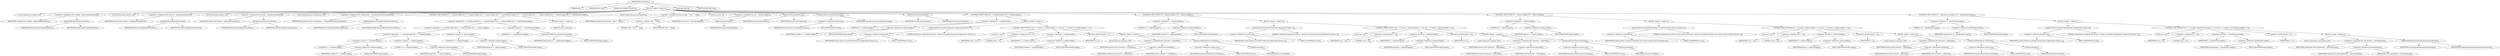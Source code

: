 digraph "displayLibrary" {  
"46" [label = <(METHOD,displayLibrary)<SUB>53</SUB>> ]
"6" [label = <(PARAM,this)<SUB>53</SUB>> ]
"47" [label = <(PARAM,final File file)<SUB>53</SUB>> ]
"48" [label = <(PARAM,final Manifest manifest)<SUB>54</SUB>> ]
"49" [label = <(BLOCK,&lt;empty&gt;,&lt;empty&gt;)<SUB>55</SUB>> ]
"50" [label = <(LOCAL,Extension[] available: ANY)> ]
"51" [label = <(&lt;operator&gt;.assignment,ANY available = getAvailable(manifest))<SUB>56</SUB>> ]
"52" [label = <(IDENTIFIER,available,ANY available = getAvailable(manifest))<SUB>56</SUB>> ]
"53" [label = <(getAvailable,getAvailable(manifest))<SUB>56</SUB>> ]
"54" [label = <(IDENTIFIER,Extension,getAvailable(manifest))<SUB>56</SUB>> ]
"55" [label = <(IDENTIFIER,manifest,getAvailable(manifest))<SUB>56</SUB>> ]
"56" [label = <(LOCAL,Extension[] required: ANY)> ]
"57" [label = <(&lt;operator&gt;.assignment,ANY required = getRequired(manifest))<SUB>57</SUB>> ]
"58" [label = <(IDENTIFIER,required,ANY required = getRequired(manifest))<SUB>57</SUB>> ]
"59" [label = <(getRequired,getRequired(manifest))<SUB>57</SUB>> ]
"60" [label = <(IDENTIFIER,Extension,getRequired(manifest))<SUB>57</SUB>> ]
"61" [label = <(IDENTIFIER,manifest,getRequired(manifest))<SUB>57</SUB>> ]
"62" [label = <(LOCAL,Extension[] options: ANY)> ]
"63" [label = <(&lt;operator&gt;.assignment,ANY options = getOptions(manifest))<SUB>58</SUB>> ]
"64" [label = <(IDENTIFIER,options,ANY options = getOptions(manifest))<SUB>58</SUB>> ]
"65" [label = <(getOptions,getOptions(manifest))<SUB>58</SUB>> ]
"66" [label = <(IDENTIFIER,Extension,getOptions(manifest))<SUB>58</SUB>> ]
"67" [label = <(IDENTIFIER,manifest,getOptions(manifest))<SUB>58</SUB>> ]
"68" [label = <(LOCAL,Specification[] specifications: ANY)> ]
"69" [label = <(&lt;operator&gt;.assignment,ANY specifications = this.getSpecifications(manifest))<SUB>59</SUB>> ]
"70" [label = <(IDENTIFIER,specifications,ANY specifications = this.getSpecifications(manifest))<SUB>59</SUB>> ]
"71" [label = <(getSpecifications,this.getSpecifications(manifest))<SUB>59</SUB>> ]
"5" [label = <(IDENTIFIER,this,this.getSpecifications(manifest))<SUB>59</SUB>> ]
"72" [label = <(IDENTIFIER,manifest,this.getSpecifications(manifest))<SUB>59</SUB>> ]
"73" [label = <(CONTROL_STRUCTURE,if (0 == available.length &amp;&amp; 0 == required.length &amp;&amp; 0 == options.length &amp;&amp; 0 == specifications.length),if (0 == available.length &amp;&amp; 0 == required.length &amp;&amp; 0 == options.length &amp;&amp; 0 == specifications.length))<SUB>61</SUB>> ]
"74" [label = <(&lt;operator&gt;.logicalAnd,0 == available.length &amp;&amp; 0 == required.length &amp;&amp; 0 == options.length &amp;&amp; 0 == specifications.length)<SUB>61</SUB>> ]
"75" [label = <(&lt;operator&gt;.logicalAnd,0 == available.length &amp;&amp; 0 == required.length &amp;&amp; 0 == options.length)<SUB>61</SUB>> ]
"76" [label = <(&lt;operator&gt;.logicalAnd,0 == available.length &amp;&amp; 0 == required.length)<SUB>61</SUB>> ]
"77" [label = <(&lt;operator&gt;.equals,0 == available.length)<SUB>61</SUB>> ]
"78" [label = <(LITERAL,0,0 == available.length)<SUB>61</SUB>> ]
"79" [label = <(&lt;operator&gt;.fieldAccess,available.length)<SUB>61</SUB>> ]
"80" [label = <(IDENTIFIER,available,0 == available.length)<SUB>61</SUB>> ]
"81" [label = <(FIELD_IDENTIFIER,length,length)<SUB>61</SUB>> ]
"82" [label = <(&lt;operator&gt;.equals,0 == required.length)<SUB>61</SUB>> ]
"83" [label = <(LITERAL,0,0 == required.length)<SUB>61</SUB>> ]
"84" [label = <(&lt;operator&gt;.fieldAccess,required.length)<SUB>61</SUB>> ]
"85" [label = <(IDENTIFIER,required,0 == required.length)<SUB>61</SUB>> ]
"86" [label = <(FIELD_IDENTIFIER,length,length)<SUB>61</SUB>> ]
"87" [label = <(&lt;operator&gt;.equals,0 == options.length)<SUB>61</SUB>> ]
"88" [label = <(LITERAL,0,0 == options.length)<SUB>61</SUB>> ]
"89" [label = <(&lt;operator&gt;.fieldAccess,options.length)<SUB>61</SUB>> ]
"90" [label = <(IDENTIFIER,options,0 == options.length)<SUB>61</SUB>> ]
"91" [label = <(FIELD_IDENTIFIER,length,length)<SUB>61</SUB>> ]
"92" [label = <(&lt;operator&gt;.equals,0 == specifications.length)<SUB>62</SUB>> ]
"93" [label = <(LITERAL,0,0 == specifications.length)<SUB>62</SUB>> ]
"94" [label = <(&lt;operator&gt;.fieldAccess,specifications.length)<SUB>62</SUB>> ]
"95" [label = <(IDENTIFIER,specifications,0 == specifications.length)<SUB>62</SUB>> ]
"96" [label = <(FIELD_IDENTIFIER,length,length)<SUB>62</SUB>> ]
"97" [label = <(BLOCK,&lt;empty&gt;,&lt;empty&gt;)<SUB>62</SUB>> ]
"98" [label = <(RETURN,return;,return;)<SUB>63</SUB>> ]
"99" [label = <(LOCAL,String message: java.lang.String)> ]
"100" [label = <(&lt;operator&gt;.assignment,String message = &quot;File: &quot; + file)<SUB>66</SUB>> ]
"101" [label = <(IDENTIFIER,message,String message = &quot;File: &quot; + file)<SUB>66</SUB>> ]
"102" [label = <(&lt;operator&gt;.addition,&quot;File: &quot; + file)<SUB>66</SUB>> ]
"103" [label = <(LITERAL,&quot;File: &quot;,&quot;File: &quot; + file)<SUB>66</SUB>> ]
"104" [label = <(IDENTIFIER,file,&quot;File: &quot; + file)<SUB>66</SUB>> ]
"105" [label = <(LOCAL,int size: int)> ]
"106" [label = <(&lt;operator&gt;.assignment,int size = message.length())<SUB>67</SUB>> ]
"107" [label = <(IDENTIFIER,size,int size = message.length())<SUB>67</SUB>> ]
"108" [label = <(length,message.length())<SUB>67</SUB>> ]
"109" [label = <(IDENTIFIER,message,message.length())<SUB>67</SUB>> ]
"110" [label = <(printLine,this.printLine(size))<SUB>68</SUB>> ]
"7" [label = <(IDENTIFIER,this,this.printLine(size))<SUB>68</SUB>> ]
"111" [label = <(IDENTIFIER,size,this.printLine(size))<SUB>68</SUB>> ]
"112" [label = <(println,System.out.println(message))<SUB>69</SUB>> ]
"113" [label = <(&lt;operator&gt;.fieldAccess,System.out)<SUB>69</SUB>> ]
"114" [label = <(IDENTIFIER,System,System.out.println(message))<SUB>69</SUB>> ]
"115" [label = <(FIELD_IDENTIFIER,out,out)<SUB>69</SUB>> ]
"116" [label = <(IDENTIFIER,message,System.out.println(message))<SUB>69</SUB>> ]
"117" [label = <(printLine,this.printLine(size))<SUB>70</SUB>> ]
"8" [label = <(IDENTIFIER,this,this.printLine(size))<SUB>70</SUB>> ]
"118" [label = <(IDENTIFIER,size,this.printLine(size))<SUB>70</SUB>> ]
"119" [label = <(CONTROL_STRUCTURE,if (0 != available.length),if (0 != available.length))<SUB>71</SUB>> ]
"120" [label = <(&lt;operator&gt;.notEquals,0 != available.length)<SUB>71</SUB>> ]
"121" [label = <(LITERAL,0,0 != available.length)<SUB>71</SUB>> ]
"122" [label = <(&lt;operator&gt;.fieldAccess,available.length)<SUB>71</SUB>> ]
"123" [label = <(IDENTIFIER,available,0 != available.length)<SUB>71</SUB>> ]
"124" [label = <(FIELD_IDENTIFIER,length,length)<SUB>71</SUB>> ]
"125" [label = <(BLOCK,&lt;empty&gt;,&lt;empty&gt;)<SUB>71</SUB>> ]
"126" [label = <(println,System.out.println(&quot;Extensions Supported By Library:&quot;))<SUB>72</SUB>> ]
"127" [label = <(&lt;operator&gt;.fieldAccess,System.out)<SUB>72</SUB>> ]
"128" [label = <(IDENTIFIER,System,System.out.println(&quot;Extensions Supported By Library:&quot;))<SUB>72</SUB>> ]
"129" [label = <(FIELD_IDENTIFIER,out,out)<SUB>72</SUB>> ]
"130" [label = <(LITERAL,&quot;Extensions Supported By Library:&quot;,System.out.println(&quot;Extensions Supported By Library:&quot;))<SUB>72</SUB>> ]
"131" [label = <(CONTROL_STRUCTURE,for (int i = 0; Some(i &lt; available.length); i++),for (int i = 0; Some(i &lt; available.length); i++))<SUB>73</SUB>> ]
"132" [label = <(LOCAL,int i: int)> ]
"133" [label = <(&lt;operator&gt;.assignment,int i = 0)<SUB>73</SUB>> ]
"134" [label = <(IDENTIFIER,i,int i = 0)<SUB>73</SUB>> ]
"135" [label = <(LITERAL,0,int i = 0)<SUB>73</SUB>> ]
"136" [label = <(&lt;operator&gt;.lessThan,i &lt; available.length)<SUB>73</SUB>> ]
"137" [label = <(IDENTIFIER,i,i &lt; available.length)<SUB>73</SUB>> ]
"138" [label = <(&lt;operator&gt;.fieldAccess,available.length)<SUB>73</SUB>> ]
"139" [label = <(IDENTIFIER,available,i &lt; available.length)<SUB>73</SUB>> ]
"140" [label = <(FIELD_IDENTIFIER,length,length)<SUB>73</SUB>> ]
"141" [label = <(&lt;operator&gt;.postIncrement,i++)<SUB>73</SUB>> ]
"142" [label = <(IDENTIFIER,i,i++)<SUB>73</SUB>> ]
"143" [label = <(BLOCK,&lt;empty&gt;,&lt;empty&gt;)<SUB>73</SUB>> ]
"144" [label = <(LOCAL,Extension extension: ANY)> ]
"145" [label = <(&lt;operator&gt;.assignment,ANY extension = available[i])<SUB>74</SUB>> ]
"146" [label = <(IDENTIFIER,extension,ANY extension = available[i])<SUB>74</SUB>> ]
"147" [label = <(&lt;operator&gt;.indexAccess,available[i])<SUB>74</SUB>> ]
"148" [label = <(IDENTIFIER,available,ANY extension = available[i])<SUB>74</SUB>> ]
"149" [label = <(IDENTIFIER,i,ANY extension = available[i])<SUB>74</SUB>> ]
"150" [label = <(println,println(extension.toString()))<SUB>75</SUB>> ]
"151" [label = <(&lt;operator&gt;.fieldAccess,System.out)<SUB>75</SUB>> ]
"152" [label = <(IDENTIFIER,System,println(extension.toString()))<SUB>75</SUB>> ]
"153" [label = <(FIELD_IDENTIFIER,out,out)<SUB>75</SUB>> ]
"154" [label = <(toString,toString())<SUB>75</SUB>> ]
"155" [label = <(IDENTIFIER,extension,toString())<SUB>75</SUB>> ]
"156" [label = <(CONTROL_STRUCTURE,if (0 != required.length),if (0 != required.length))<SUB>79</SUB>> ]
"157" [label = <(&lt;operator&gt;.notEquals,0 != required.length)<SUB>79</SUB>> ]
"158" [label = <(LITERAL,0,0 != required.length)<SUB>79</SUB>> ]
"159" [label = <(&lt;operator&gt;.fieldAccess,required.length)<SUB>79</SUB>> ]
"160" [label = <(IDENTIFIER,required,0 != required.length)<SUB>79</SUB>> ]
"161" [label = <(FIELD_IDENTIFIER,length,length)<SUB>79</SUB>> ]
"162" [label = <(BLOCK,&lt;empty&gt;,&lt;empty&gt;)<SUB>79</SUB>> ]
"163" [label = <(println,System.out.println(&quot;Extensions Required By Library:&quot;))<SUB>80</SUB>> ]
"164" [label = <(&lt;operator&gt;.fieldAccess,System.out)<SUB>80</SUB>> ]
"165" [label = <(IDENTIFIER,System,System.out.println(&quot;Extensions Required By Library:&quot;))<SUB>80</SUB>> ]
"166" [label = <(FIELD_IDENTIFIER,out,out)<SUB>80</SUB>> ]
"167" [label = <(LITERAL,&quot;Extensions Required By Library:&quot;,System.out.println(&quot;Extensions Required By Library:&quot;))<SUB>80</SUB>> ]
"168" [label = <(CONTROL_STRUCTURE,for (int i = 0; Some(i &lt; required.length); i++),for (int i = 0; Some(i &lt; required.length); i++))<SUB>81</SUB>> ]
"169" [label = <(LOCAL,int i: int)> ]
"170" [label = <(&lt;operator&gt;.assignment,int i = 0)<SUB>81</SUB>> ]
"171" [label = <(IDENTIFIER,i,int i = 0)<SUB>81</SUB>> ]
"172" [label = <(LITERAL,0,int i = 0)<SUB>81</SUB>> ]
"173" [label = <(&lt;operator&gt;.lessThan,i &lt; required.length)<SUB>81</SUB>> ]
"174" [label = <(IDENTIFIER,i,i &lt; required.length)<SUB>81</SUB>> ]
"175" [label = <(&lt;operator&gt;.fieldAccess,required.length)<SUB>81</SUB>> ]
"176" [label = <(IDENTIFIER,required,i &lt; required.length)<SUB>81</SUB>> ]
"177" [label = <(FIELD_IDENTIFIER,length,length)<SUB>81</SUB>> ]
"178" [label = <(&lt;operator&gt;.postIncrement,i++)<SUB>81</SUB>> ]
"179" [label = <(IDENTIFIER,i,i++)<SUB>81</SUB>> ]
"180" [label = <(BLOCK,&lt;empty&gt;,&lt;empty&gt;)<SUB>81</SUB>> ]
"181" [label = <(LOCAL,Extension extension: ANY)> ]
"182" [label = <(&lt;operator&gt;.assignment,ANY extension = required[i])<SUB>82</SUB>> ]
"183" [label = <(IDENTIFIER,extension,ANY extension = required[i])<SUB>82</SUB>> ]
"184" [label = <(&lt;operator&gt;.indexAccess,required[i])<SUB>82</SUB>> ]
"185" [label = <(IDENTIFIER,required,ANY extension = required[i])<SUB>82</SUB>> ]
"186" [label = <(IDENTIFIER,i,ANY extension = required[i])<SUB>82</SUB>> ]
"187" [label = <(println,println(extension.toString()))<SUB>83</SUB>> ]
"188" [label = <(&lt;operator&gt;.fieldAccess,System.out)<SUB>83</SUB>> ]
"189" [label = <(IDENTIFIER,System,println(extension.toString()))<SUB>83</SUB>> ]
"190" [label = <(FIELD_IDENTIFIER,out,out)<SUB>83</SUB>> ]
"191" [label = <(toString,toString())<SUB>83</SUB>> ]
"192" [label = <(IDENTIFIER,extension,toString())<SUB>83</SUB>> ]
"193" [label = <(CONTROL_STRUCTURE,if (0 != options.length),if (0 != options.length))<SUB>87</SUB>> ]
"194" [label = <(&lt;operator&gt;.notEquals,0 != options.length)<SUB>87</SUB>> ]
"195" [label = <(LITERAL,0,0 != options.length)<SUB>87</SUB>> ]
"196" [label = <(&lt;operator&gt;.fieldAccess,options.length)<SUB>87</SUB>> ]
"197" [label = <(IDENTIFIER,options,0 != options.length)<SUB>87</SUB>> ]
"198" [label = <(FIELD_IDENTIFIER,length,length)<SUB>87</SUB>> ]
"199" [label = <(BLOCK,&lt;empty&gt;,&lt;empty&gt;)<SUB>87</SUB>> ]
"200" [label = <(println,System.out.println(&quot;Extensions that will be used by Library if present:&quot;))<SUB>88</SUB>> ]
"201" [label = <(&lt;operator&gt;.fieldAccess,System.out)<SUB>88</SUB>> ]
"202" [label = <(IDENTIFIER,System,System.out.println(&quot;Extensions that will be used by Library if present:&quot;))<SUB>88</SUB>> ]
"203" [label = <(FIELD_IDENTIFIER,out,out)<SUB>88</SUB>> ]
"204" [label = <(LITERAL,&quot;Extensions that will be used by Library if present:&quot;,System.out.println(&quot;Extensions that will be used by Library if present:&quot;))<SUB>88</SUB>> ]
"205" [label = <(CONTROL_STRUCTURE,for (int i = 0; Some(i &lt; options.length); i++),for (int i = 0; Some(i &lt; options.length); i++))<SUB>89</SUB>> ]
"206" [label = <(LOCAL,int i: int)> ]
"207" [label = <(&lt;operator&gt;.assignment,int i = 0)<SUB>89</SUB>> ]
"208" [label = <(IDENTIFIER,i,int i = 0)<SUB>89</SUB>> ]
"209" [label = <(LITERAL,0,int i = 0)<SUB>89</SUB>> ]
"210" [label = <(&lt;operator&gt;.lessThan,i &lt; options.length)<SUB>89</SUB>> ]
"211" [label = <(IDENTIFIER,i,i &lt; options.length)<SUB>89</SUB>> ]
"212" [label = <(&lt;operator&gt;.fieldAccess,options.length)<SUB>89</SUB>> ]
"213" [label = <(IDENTIFIER,options,i &lt; options.length)<SUB>89</SUB>> ]
"214" [label = <(FIELD_IDENTIFIER,length,length)<SUB>89</SUB>> ]
"215" [label = <(&lt;operator&gt;.postIncrement,i++)<SUB>89</SUB>> ]
"216" [label = <(IDENTIFIER,i,i++)<SUB>89</SUB>> ]
"217" [label = <(BLOCK,&lt;empty&gt;,&lt;empty&gt;)<SUB>89</SUB>> ]
"218" [label = <(LOCAL,Extension extension: ANY)> ]
"219" [label = <(&lt;operator&gt;.assignment,ANY extension = options[i])<SUB>90</SUB>> ]
"220" [label = <(IDENTIFIER,extension,ANY extension = options[i])<SUB>90</SUB>> ]
"221" [label = <(&lt;operator&gt;.indexAccess,options[i])<SUB>90</SUB>> ]
"222" [label = <(IDENTIFIER,options,ANY extension = options[i])<SUB>90</SUB>> ]
"223" [label = <(IDENTIFIER,i,ANY extension = options[i])<SUB>90</SUB>> ]
"224" [label = <(println,println(extension.toString()))<SUB>91</SUB>> ]
"225" [label = <(&lt;operator&gt;.fieldAccess,System.out)<SUB>91</SUB>> ]
"226" [label = <(IDENTIFIER,System,println(extension.toString()))<SUB>91</SUB>> ]
"227" [label = <(FIELD_IDENTIFIER,out,out)<SUB>91</SUB>> ]
"228" [label = <(toString,toString())<SUB>91</SUB>> ]
"229" [label = <(IDENTIFIER,extension,toString())<SUB>91</SUB>> ]
"230" [label = <(CONTROL_STRUCTURE,if (0 != specifications.length),if (0 != specifications.length))<SUB>95</SUB>> ]
"231" [label = <(&lt;operator&gt;.notEquals,0 != specifications.length)<SUB>95</SUB>> ]
"232" [label = <(LITERAL,0,0 != specifications.length)<SUB>95</SUB>> ]
"233" [label = <(&lt;operator&gt;.fieldAccess,specifications.length)<SUB>95</SUB>> ]
"234" [label = <(IDENTIFIER,specifications,0 != specifications.length)<SUB>95</SUB>> ]
"235" [label = <(FIELD_IDENTIFIER,length,length)<SUB>95</SUB>> ]
"236" [label = <(BLOCK,&lt;empty&gt;,&lt;empty&gt;)<SUB>95</SUB>> ]
"237" [label = <(println,System.out.println(&quot;Specifications Supported By Library:&quot;))<SUB>96</SUB>> ]
"238" [label = <(&lt;operator&gt;.fieldAccess,System.out)<SUB>96</SUB>> ]
"239" [label = <(IDENTIFIER,System,System.out.println(&quot;Specifications Supported By Library:&quot;))<SUB>96</SUB>> ]
"240" [label = <(FIELD_IDENTIFIER,out,out)<SUB>96</SUB>> ]
"241" [label = <(LITERAL,&quot;Specifications Supported By Library:&quot;,System.out.println(&quot;Specifications Supported By Library:&quot;))<SUB>96</SUB>> ]
"242" [label = <(CONTROL_STRUCTURE,for (int i = 0; Some(i &lt; specifications.length); i++),for (int i = 0; Some(i &lt; specifications.length); i++))<SUB>97</SUB>> ]
"243" [label = <(LOCAL,int i: int)> ]
"244" [label = <(&lt;operator&gt;.assignment,int i = 0)<SUB>97</SUB>> ]
"245" [label = <(IDENTIFIER,i,int i = 0)<SUB>97</SUB>> ]
"246" [label = <(LITERAL,0,int i = 0)<SUB>97</SUB>> ]
"247" [label = <(&lt;operator&gt;.lessThan,i &lt; specifications.length)<SUB>97</SUB>> ]
"248" [label = <(IDENTIFIER,i,i &lt; specifications.length)<SUB>97</SUB>> ]
"249" [label = <(&lt;operator&gt;.fieldAccess,specifications.length)<SUB>97</SUB>> ]
"250" [label = <(IDENTIFIER,specifications,i &lt; specifications.length)<SUB>97</SUB>> ]
"251" [label = <(FIELD_IDENTIFIER,length,length)<SUB>97</SUB>> ]
"252" [label = <(&lt;operator&gt;.postIncrement,i++)<SUB>97</SUB>> ]
"253" [label = <(IDENTIFIER,i,i++)<SUB>97</SUB>> ]
"254" [label = <(BLOCK,&lt;empty&gt;,&lt;empty&gt;)<SUB>97</SUB>> ]
"255" [label = <(LOCAL,Specification specification: ANY)> ]
"256" [label = <(&lt;operator&gt;.assignment,ANY specification = specifications[i])<SUB>98</SUB>> ]
"257" [label = <(IDENTIFIER,specification,ANY specification = specifications[i])<SUB>98</SUB>> ]
"258" [label = <(&lt;operator&gt;.indexAccess,specifications[i])<SUB>98</SUB>> ]
"259" [label = <(IDENTIFIER,specifications,ANY specification = specifications[i])<SUB>98</SUB>> ]
"260" [label = <(IDENTIFIER,i,ANY specification = specifications[i])<SUB>98</SUB>> ]
"261" [label = <(displaySpecification,displaySpecification(specification))<SUB>99</SUB>> ]
"9" [label = <(IDENTIFIER,this,displaySpecification(specification))<SUB>99</SUB>> ]
"262" [label = <(IDENTIFIER,specification,displaySpecification(specification))<SUB>99</SUB>> ]
"263" [label = <(MODIFIER,VIRTUAL)> ]
"264" [label = <(METHOD_RETURN,void)<SUB>53</SUB>> ]
  "46" -> "6" 
  "46" -> "47" 
  "46" -> "48" 
  "46" -> "49" 
  "46" -> "263" 
  "46" -> "264" 
  "49" -> "50" 
  "49" -> "51" 
  "49" -> "56" 
  "49" -> "57" 
  "49" -> "62" 
  "49" -> "63" 
  "49" -> "68" 
  "49" -> "69" 
  "49" -> "73" 
  "49" -> "99" 
  "49" -> "100" 
  "49" -> "105" 
  "49" -> "106" 
  "49" -> "110" 
  "49" -> "112" 
  "49" -> "117" 
  "49" -> "119" 
  "49" -> "156" 
  "49" -> "193" 
  "49" -> "230" 
  "51" -> "52" 
  "51" -> "53" 
  "53" -> "54" 
  "53" -> "55" 
  "57" -> "58" 
  "57" -> "59" 
  "59" -> "60" 
  "59" -> "61" 
  "63" -> "64" 
  "63" -> "65" 
  "65" -> "66" 
  "65" -> "67" 
  "69" -> "70" 
  "69" -> "71" 
  "71" -> "5" 
  "71" -> "72" 
  "73" -> "74" 
  "73" -> "97" 
  "74" -> "75" 
  "74" -> "92" 
  "75" -> "76" 
  "75" -> "87" 
  "76" -> "77" 
  "76" -> "82" 
  "77" -> "78" 
  "77" -> "79" 
  "79" -> "80" 
  "79" -> "81" 
  "82" -> "83" 
  "82" -> "84" 
  "84" -> "85" 
  "84" -> "86" 
  "87" -> "88" 
  "87" -> "89" 
  "89" -> "90" 
  "89" -> "91" 
  "92" -> "93" 
  "92" -> "94" 
  "94" -> "95" 
  "94" -> "96" 
  "97" -> "98" 
  "100" -> "101" 
  "100" -> "102" 
  "102" -> "103" 
  "102" -> "104" 
  "106" -> "107" 
  "106" -> "108" 
  "108" -> "109" 
  "110" -> "7" 
  "110" -> "111" 
  "112" -> "113" 
  "112" -> "116" 
  "113" -> "114" 
  "113" -> "115" 
  "117" -> "8" 
  "117" -> "118" 
  "119" -> "120" 
  "119" -> "125" 
  "120" -> "121" 
  "120" -> "122" 
  "122" -> "123" 
  "122" -> "124" 
  "125" -> "126" 
  "125" -> "131" 
  "126" -> "127" 
  "126" -> "130" 
  "127" -> "128" 
  "127" -> "129" 
  "131" -> "132" 
  "131" -> "133" 
  "131" -> "136" 
  "131" -> "141" 
  "131" -> "143" 
  "133" -> "134" 
  "133" -> "135" 
  "136" -> "137" 
  "136" -> "138" 
  "138" -> "139" 
  "138" -> "140" 
  "141" -> "142" 
  "143" -> "144" 
  "143" -> "145" 
  "143" -> "150" 
  "145" -> "146" 
  "145" -> "147" 
  "147" -> "148" 
  "147" -> "149" 
  "150" -> "151" 
  "150" -> "154" 
  "151" -> "152" 
  "151" -> "153" 
  "154" -> "155" 
  "156" -> "157" 
  "156" -> "162" 
  "157" -> "158" 
  "157" -> "159" 
  "159" -> "160" 
  "159" -> "161" 
  "162" -> "163" 
  "162" -> "168" 
  "163" -> "164" 
  "163" -> "167" 
  "164" -> "165" 
  "164" -> "166" 
  "168" -> "169" 
  "168" -> "170" 
  "168" -> "173" 
  "168" -> "178" 
  "168" -> "180" 
  "170" -> "171" 
  "170" -> "172" 
  "173" -> "174" 
  "173" -> "175" 
  "175" -> "176" 
  "175" -> "177" 
  "178" -> "179" 
  "180" -> "181" 
  "180" -> "182" 
  "180" -> "187" 
  "182" -> "183" 
  "182" -> "184" 
  "184" -> "185" 
  "184" -> "186" 
  "187" -> "188" 
  "187" -> "191" 
  "188" -> "189" 
  "188" -> "190" 
  "191" -> "192" 
  "193" -> "194" 
  "193" -> "199" 
  "194" -> "195" 
  "194" -> "196" 
  "196" -> "197" 
  "196" -> "198" 
  "199" -> "200" 
  "199" -> "205" 
  "200" -> "201" 
  "200" -> "204" 
  "201" -> "202" 
  "201" -> "203" 
  "205" -> "206" 
  "205" -> "207" 
  "205" -> "210" 
  "205" -> "215" 
  "205" -> "217" 
  "207" -> "208" 
  "207" -> "209" 
  "210" -> "211" 
  "210" -> "212" 
  "212" -> "213" 
  "212" -> "214" 
  "215" -> "216" 
  "217" -> "218" 
  "217" -> "219" 
  "217" -> "224" 
  "219" -> "220" 
  "219" -> "221" 
  "221" -> "222" 
  "221" -> "223" 
  "224" -> "225" 
  "224" -> "228" 
  "225" -> "226" 
  "225" -> "227" 
  "228" -> "229" 
  "230" -> "231" 
  "230" -> "236" 
  "231" -> "232" 
  "231" -> "233" 
  "233" -> "234" 
  "233" -> "235" 
  "236" -> "237" 
  "236" -> "242" 
  "237" -> "238" 
  "237" -> "241" 
  "238" -> "239" 
  "238" -> "240" 
  "242" -> "243" 
  "242" -> "244" 
  "242" -> "247" 
  "242" -> "252" 
  "242" -> "254" 
  "244" -> "245" 
  "244" -> "246" 
  "247" -> "248" 
  "247" -> "249" 
  "249" -> "250" 
  "249" -> "251" 
  "252" -> "253" 
  "254" -> "255" 
  "254" -> "256" 
  "254" -> "261" 
  "256" -> "257" 
  "256" -> "258" 
  "258" -> "259" 
  "258" -> "260" 
  "261" -> "9" 
  "261" -> "262" 
}
